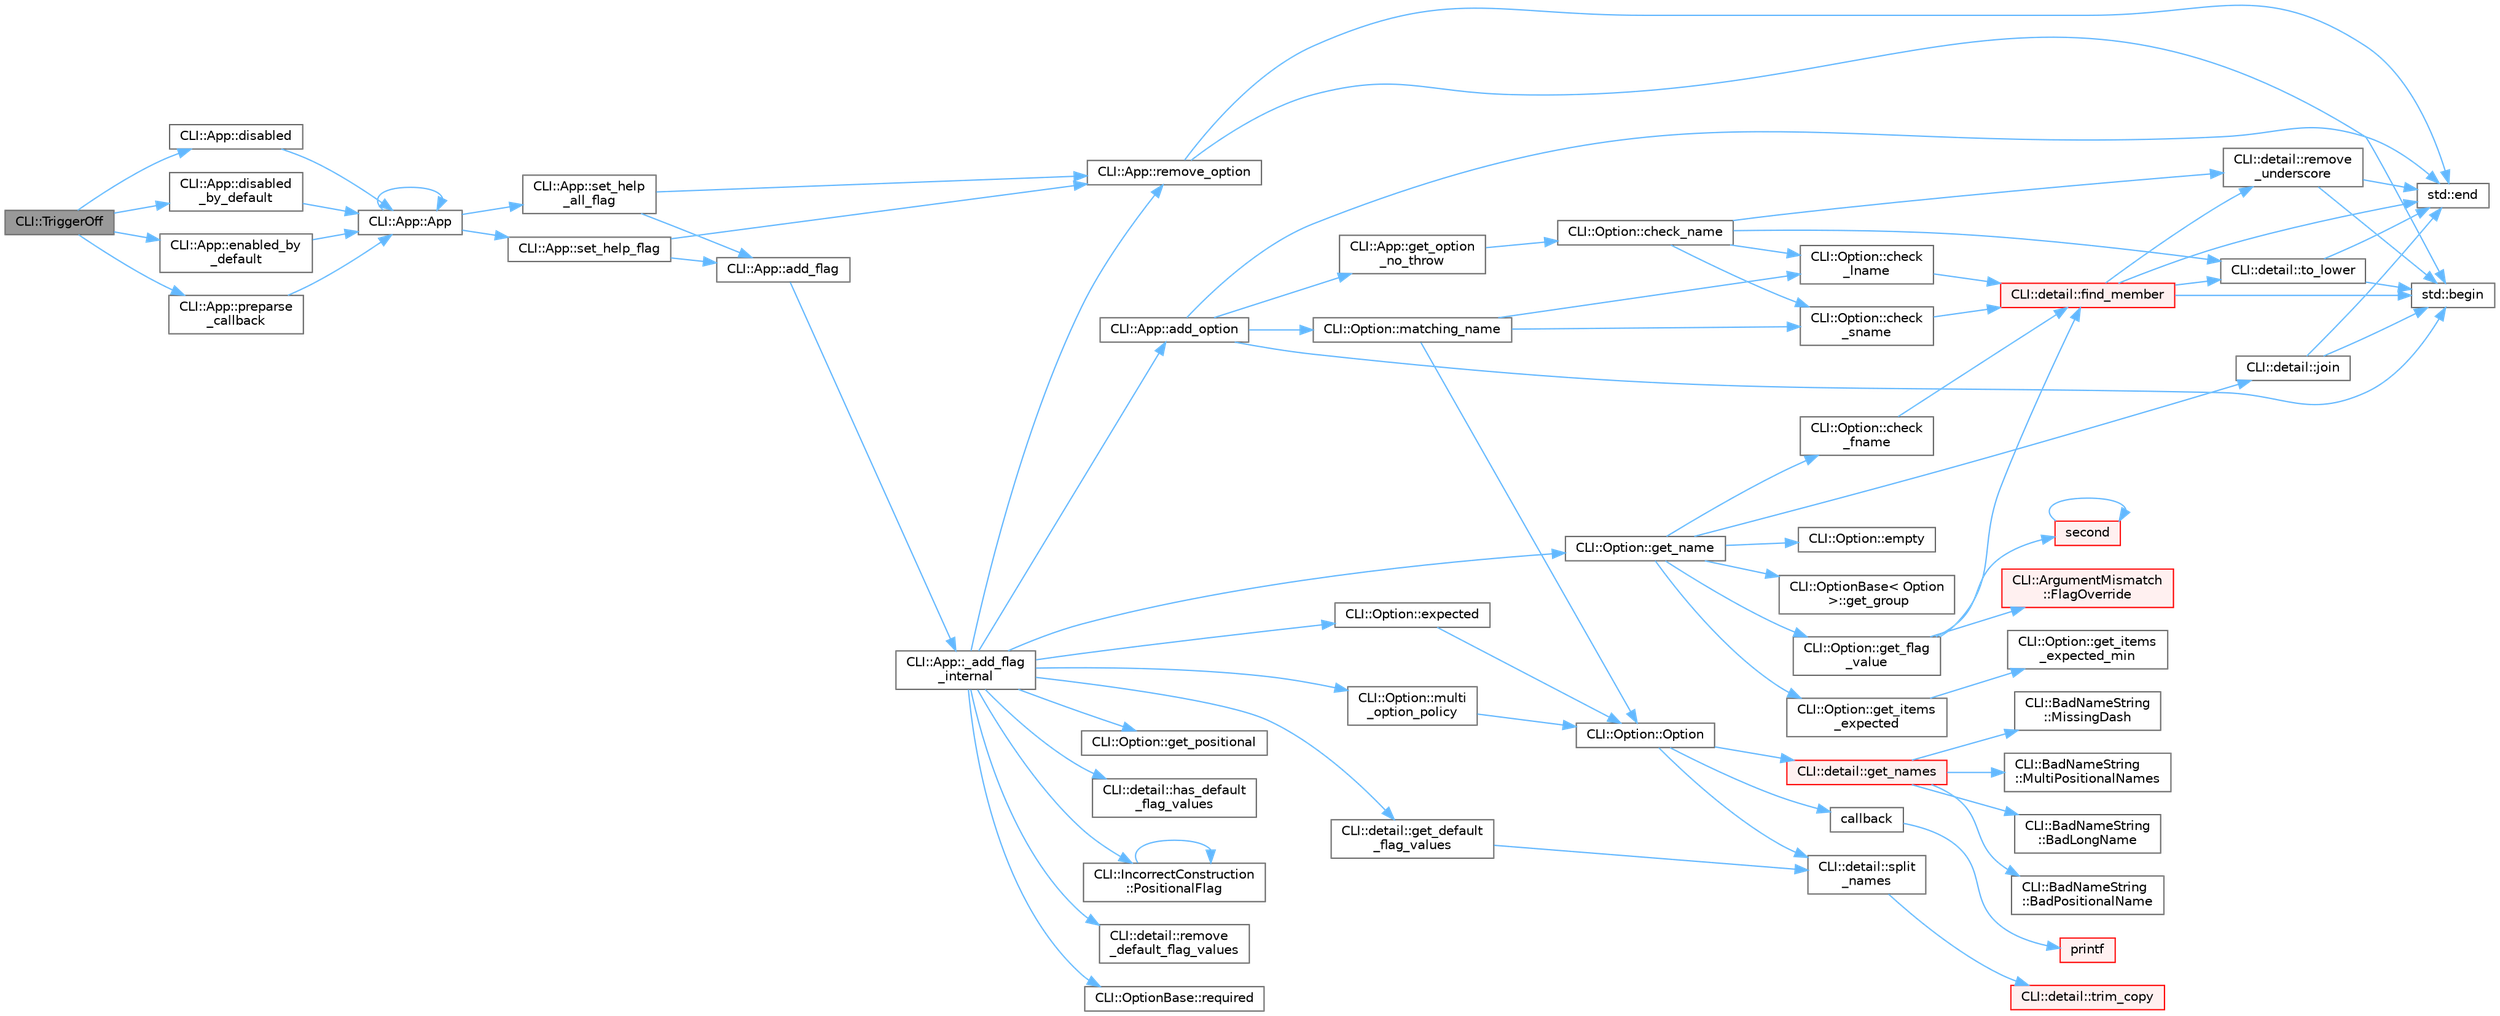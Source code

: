 digraph "CLI::TriggerOff"
{
 // LATEX_PDF_SIZE
  bgcolor="transparent";
  edge [fontname=Helvetica,fontsize=10,labelfontname=Helvetica,labelfontsize=10];
  node [fontname=Helvetica,fontsize=10,shape=box,height=0.2,width=0.4];
  rankdir="LR";
  Node1 [id="Node000001",label="CLI::TriggerOff",height=0.2,width=0.4,color="gray40", fillcolor="grey60", style="filled", fontcolor="black",tooltip="Helper function to disable one option group/subcommand when another is used"];
  Node1 -> Node2 [id="edge1_Node000001_Node000002",color="steelblue1",style="solid",tooltip=" "];
  Node2 [id="Node000002",label="CLI::App::disabled",height=0.2,width=0.4,color="grey40", fillcolor="white", style="filled",URL="$class_c_l_i_1_1_app.html#af5104a0ae06292a8cef25e428ce533c8",tooltip="Disable the subcommand or option group"];
  Node2 -> Node3 [id="edge2_Node000002_Node000003",color="steelblue1",style="solid",tooltip=" "];
  Node3 [id="Node000003",label="CLI::App::App",height=0.2,width=0.4,color="grey40", fillcolor="white", style="filled",URL="$class_c_l_i_1_1_app.html#a8f5ebc36dcdff351cce50e3d3b89974f",tooltip="Special private constructor for subcommand"];
  Node3 -> Node3 [id="edge3_Node000003_Node000003",color="steelblue1",style="solid",tooltip=" "];
  Node3 -> Node4 [id="edge4_Node000003_Node000004",color="steelblue1",style="solid",tooltip=" "];
  Node4 [id="Node000004",label="CLI::App::set_help\l_all_flag",height=0.2,width=0.4,color="grey40", fillcolor="white", style="filled",URL="$class_c_l_i_1_1_app.html#af73694f6a3cc42e29e7274b77fdb5720",tooltip="Set a help all flag, replaced the existing one if present"];
  Node4 -> Node5 [id="edge5_Node000004_Node000005",color="steelblue1",style="solid",tooltip=" "];
  Node5 [id="Node000005",label="CLI::App::add_flag",height=0.2,width=0.4,color="grey40", fillcolor="white", style="filled",URL="$class_c_l_i_1_1_app.html#a5fef22317a182fa5db1d7b1af4c89c68",tooltip="Add a flag with no description or variable assignment"];
  Node5 -> Node6 [id="edge6_Node000005_Node000006",color="steelblue1",style="solid",tooltip=" "];
  Node6 [id="Node000006",label="CLI::App::_add_flag\l_internal",height=0.2,width=0.4,color="grey40", fillcolor="white", style="filled",URL="$class_c_l_i_1_1_app.html#ac09345525410ce482948265f16f72cdf",tooltip="Internal function for adding a flag"];
  Node6 -> Node7 [id="edge7_Node000006_Node000007",color="steelblue1",style="solid",tooltip=" "];
  Node7 [id="Node000007",label="CLI::App::add_option",height=0.2,width=0.4,color="grey40", fillcolor="white", style="filled",URL="$class_c_l_i_1_1_app.html#adb68306d25a26400399d11efe7211dc4",tooltip=" "];
  Node7 -> Node8 [id="edge8_Node000007_Node000008",color="steelblue1",style="solid",tooltip=" "];
  Node8 [id="Node000008",label="std::begin",height=0.2,width=0.4,color="grey40", fillcolor="white", style="filled",URL="$namespacestd.html#aec76fc52a775d29bc4058c8e1405045a",tooltip=" "];
  Node7 -> Node9 [id="edge9_Node000007_Node000009",color="steelblue1",style="solid",tooltip=" "];
  Node9 [id="Node000009",label="std::end",height=0.2,width=0.4,color="grey40", fillcolor="white", style="filled",URL="$namespacestd.html#a35f71a4c49ddf38bb590177e3a4b2598",tooltip=" "];
  Node7 -> Node10 [id="edge10_Node000007_Node000010",color="steelblue1",style="solid",tooltip=" "];
  Node10 [id="Node000010",label="CLI::App::get_option\l_no_throw",height=0.2,width=0.4,color="grey40", fillcolor="white", style="filled",URL="$class_c_l_i_1_1_app.html#a029d50d6fdfde25e7f3e94ef2e525ccc",tooltip="Get an option by name (noexcept non-const version)"];
  Node10 -> Node11 [id="edge11_Node000010_Node000011",color="steelblue1",style="solid",tooltip=" "];
  Node11 [id="Node000011",label="CLI::Option::check_name",height=0.2,width=0.4,color="grey40", fillcolor="white", style="filled",URL="$class_c_l_i_1_1_option.html#a1f9eda27ddb1b2d520e29724d550f6a0",tooltip="Check a name. Requires \"-\" or \"--\" for short / long, supports positional name"];
  Node11 -> Node12 [id="edge12_Node000011_Node000012",color="steelblue1",style="solid",tooltip=" "];
  Node12 [id="Node000012",label="CLI::Option::check\l_lname",height=0.2,width=0.4,color="grey40", fillcolor="white", style="filled",URL="$class_c_l_i_1_1_option.html#a6e970efc39aa4984b9bb797d071ce34a",tooltip="Requires \"--\" to be removed from string"];
  Node12 -> Node13 [id="edge13_Node000012_Node000013",color="steelblue1",style="solid",tooltip=" "];
  Node13 [id="Node000013",label="CLI::detail::find_member",height=0.2,width=0.4,color="red", fillcolor="#FFF0F0", style="filled",URL="$namespace_c_l_i_1_1detail.html#ac94be0722dce2c7ff522ebc3fb80e33d",tooltip="Check if a string is a member of a list of strings and optionally ignore case or ignore underscores"];
  Node13 -> Node8 [id="edge14_Node000013_Node000008",color="steelblue1",style="solid",tooltip=" "];
  Node13 -> Node9 [id="edge15_Node000013_Node000009",color="steelblue1",style="solid",tooltip=" "];
  Node13 -> Node17 [id="edge16_Node000013_Node000017",color="steelblue1",style="solid",tooltip=" "];
  Node17 [id="Node000017",label="CLI::detail::remove\l_underscore",height=0.2,width=0.4,color="grey40", fillcolor="white", style="filled",URL="$namespace_c_l_i_1_1detail.html#a5359a7a0e33366a12e15523b100f591a",tooltip="remove underscores from a string"];
  Node17 -> Node8 [id="edge17_Node000017_Node000008",color="steelblue1",style="solid",tooltip=" "];
  Node17 -> Node9 [id="edge18_Node000017_Node000009",color="steelblue1",style="solid",tooltip=" "];
  Node13 -> Node15 [id="edge19_Node000013_Node000015",color="steelblue1",style="solid",tooltip=" "];
  Node15 [id="Node000015",label="CLI::detail::to_lower",height=0.2,width=0.4,color="grey40", fillcolor="white", style="filled",URL="$namespace_c_l_i_1_1detail.html#ae83709ec148057ec53df4383645727e9",tooltip="Return a lower case version of a string"];
  Node15 -> Node8 [id="edge20_Node000015_Node000008",color="steelblue1",style="solid",tooltip=" "];
  Node15 -> Node9 [id="edge21_Node000015_Node000009",color="steelblue1",style="solid",tooltip=" "];
  Node11 -> Node18 [id="edge22_Node000011_Node000018",color="steelblue1",style="solid",tooltip=" "];
  Node18 [id="Node000018",label="CLI::Option::check\l_sname",height=0.2,width=0.4,color="grey40", fillcolor="white", style="filled",URL="$class_c_l_i_1_1_option.html#a46e7395f6a8a720e4305aea2edb4aa7b",tooltip="Requires \"-\" to be removed from string"];
  Node18 -> Node13 [id="edge23_Node000018_Node000013",color="steelblue1",style="solid",tooltip=" "];
  Node11 -> Node17 [id="edge24_Node000011_Node000017",color="steelblue1",style="solid",tooltip=" "];
  Node11 -> Node15 [id="edge25_Node000011_Node000015",color="steelblue1",style="solid",tooltip=" "];
  Node7 -> Node19 [id="edge26_Node000007_Node000019",color="steelblue1",style="solid",tooltip=" "];
  Node19 [id="Node000019",label="CLI::Option::matching_name",height=0.2,width=0.4,color="grey40", fillcolor="white", style="filled",URL="$class_c_l_i_1_1_option.html#a67b1e51f9f873b265dac8122746fc2d7",tooltip="If options share any of the same names, find it"];
  Node19 -> Node12 [id="edge27_Node000019_Node000012",color="steelblue1",style="solid",tooltip=" "];
  Node19 -> Node18 [id="edge28_Node000019_Node000018",color="steelblue1",style="solid",tooltip=" "];
  Node19 -> Node20 [id="edge29_Node000019_Node000020",color="steelblue1",style="solid",tooltip=" "];
  Node20 [id="Node000020",label="CLI::Option::Option",height=0.2,width=0.4,color="grey40", fillcolor="white", style="filled",URL="$class_c_l_i_1_1_option.html#a577e99d3ea33598b4dc3605f544d14fc",tooltip="Making an option by hand is not defined, it must be made by the App class"];
  Node20 -> Node21 [id="edge30_Node000020_Node000021",color="steelblue1",style="solid",tooltip=" "];
  Node21 [id="Node000021",label="callback",height=0.2,width=0.4,color="grey40", fillcolor="white", style="filled",URL="$external_2spine-runtimes_2spine-sfml_2c_2example_2main_8cpp.html#a2f27b7fc84a39cace84d90f62a8d4c8e",tooltip=" "];
  Node21 -> Node22 [id="edge31_Node000021_Node000022",color="steelblue1",style="solid",tooltip=" "];
  Node22 [id="Node000022",label="printf",height=0.2,width=0.4,color="red", fillcolor="#FFF0F0", style="filled",URL="$printf_8h.html#aee3ed3a831f25f07e7be3919fff2203a",tooltip=" "];
  Node20 -> Node53 [id="edge32_Node000020_Node000053",color="steelblue1",style="solid",tooltip=" "];
  Node53 [id="Node000053",label="CLI::detail::get_names",height=0.2,width=0.4,color="red", fillcolor="#FFF0F0", style="filled",URL="$namespace_c_l_i_1_1detail.html#a6c9c870c5f7cd261e7363cb862634a3a",tooltip="Get a vector of short names, one of long names, and a single name"];
  Node53 -> Node54 [id="edge33_Node000053_Node000054",color="steelblue1",style="solid",tooltip=" "];
  Node54 [id="Node000054",label="CLI::BadNameString\l::BadLongName",height=0.2,width=0.4,color="grey40", fillcolor="white", style="filled",URL="$class_c_l_i_1_1_bad_name_string.html#a4c84dfdba8d943ad494daead50c9097d",tooltip=" "];
  Node53 -> Node55 [id="edge34_Node000053_Node000055",color="steelblue1",style="solid",tooltip=" "];
  Node55 [id="Node000055",label="CLI::BadNameString\l::BadPositionalName",height=0.2,width=0.4,color="grey40", fillcolor="white", style="filled",URL="$class_c_l_i_1_1_bad_name_string.html#a6dd4927b244bb94d306c805f87f47e4b",tooltip=" "];
  Node53 -> Node56 [id="edge35_Node000053_Node000056",color="steelblue1",style="solid",tooltip=" "];
  Node56 [id="Node000056",label="CLI::BadNameString\l::MissingDash",height=0.2,width=0.4,color="grey40", fillcolor="white", style="filled",URL="$class_c_l_i_1_1_bad_name_string.html#a17d7fdda9def1c79a9b86d04cfd35f75",tooltip=" "];
  Node53 -> Node57 [id="edge36_Node000053_Node000057",color="steelblue1",style="solid",tooltip=" "];
  Node57 [id="Node000057",label="CLI::BadNameString\l::MultiPositionalNames",height=0.2,width=0.4,color="grey40", fillcolor="white", style="filled",URL="$class_c_l_i_1_1_bad_name_string.html#ac798ab322c49c3f922e325d269070c38",tooltip=" "];
  Node20 -> Node64 [id="edge37_Node000020_Node000064",color="steelblue1",style="solid",tooltip=" "];
  Node64 [id="Node000064",label="CLI::detail::split\l_names",height=0.2,width=0.4,color="grey40", fillcolor="white", style="filled",URL="$namespace_c_l_i_1_1detail.html#ac8a8403ca4cfb40e30979111083c0c1c",tooltip=" "];
  Node64 -> Node65 [id="edge38_Node000064_Node000065",color="steelblue1",style="solid",tooltip=" "];
  Node65 [id="Node000065",label="CLI::detail::trim_copy",height=0.2,width=0.4,color="red", fillcolor="#FFF0F0", style="filled",URL="$namespace_c_l_i_1_1detail.html#a5c7b00a328b3b2da564794081646c251",tooltip="Make a copy of the string and then trim it"];
  Node6 -> Node69 [id="edge39_Node000006_Node000069",color="steelblue1",style="solid",tooltip=" "];
  Node69 [id="Node000069",label="CLI::Option::expected",height=0.2,width=0.4,color="grey40", fillcolor="white", style="filled",URL="$class_c_l_i_1_1_option.html#a0b7cf6e62c1800a53ad314772eef6ed1",tooltip="Set the number of expected arguments"];
  Node69 -> Node20 [id="edge40_Node000069_Node000020",color="steelblue1",style="solid",tooltip=" "];
  Node6 -> Node70 [id="edge41_Node000006_Node000070",color="steelblue1",style="solid",tooltip=" "];
  Node70 [id="Node000070",label="CLI::detail::get_default\l_flag_values",height=0.2,width=0.4,color="grey40", fillcolor="white", style="filled",URL="$namespace_c_l_i_1_1detail.html#a01343c353c26ada5379fb84cbd3b01c8",tooltip="extract default flag values either {def} or starting with a !"];
  Node70 -> Node64 [id="edge42_Node000070_Node000064",color="steelblue1",style="solid",tooltip=" "];
  Node6 -> Node71 [id="edge43_Node000006_Node000071",color="steelblue1",style="solid",tooltip=" "];
  Node71 [id="Node000071",label="CLI::Option::get_name",height=0.2,width=0.4,color="grey40", fillcolor="white", style="filled",URL="$class_c_l_i_1_1_option.html#a47e135d5198fd9df5b481091d2538b60",tooltip="Gets a comma separated list of names. Will include / prefer the positional name if positional is true..."];
  Node71 -> Node72 [id="edge44_Node000071_Node000072",color="steelblue1",style="solid",tooltip=" "];
  Node72 [id="Node000072",label="CLI::Option::check\l_fname",height=0.2,width=0.4,color="grey40", fillcolor="white", style="filled",URL="$class_c_l_i_1_1_option.html#a331870cf4db8893cac3af126aac487a8",tooltip="Requires \"--\" to be removed from string"];
  Node72 -> Node13 [id="edge45_Node000072_Node000013",color="steelblue1",style="solid",tooltip=" "];
  Node71 -> Node73 [id="edge46_Node000071_Node000073",color="steelblue1",style="solid",tooltip=" "];
  Node73 [id="Node000073",label="CLI::Option::empty",height=0.2,width=0.4,color="grey40", fillcolor="white", style="filled",URL="$class_c_l_i_1_1_option.html#ab9d324306095b7af93bc09812f5b4dec",tooltip="True if the option was not passed"];
  Node71 -> Node74 [id="edge47_Node000071_Node000074",color="steelblue1",style="solid",tooltip=" "];
  Node74 [id="Node000074",label="CLI::Option::get_flag\l_value",height=0.2,width=0.4,color="grey40", fillcolor="white", style="filled",URL="$class_c_l_i_1_1_option.html#aa006173c1a09b0ed01bff4b305b042ca",tooltip=" "];
  Node74 -> Node13 [id="edge48_Node000074_Node000013",color="steelblue1",style="solid",tooltip=" "];
  Node74 -> Node75 [id="edge49_Node000074_Node000075",color="steelblue1",style="solid",tooltip=" "];
  Node75 [id="Node000075",label="CLI::ArgumentMismatch\l::FlagOverride",height=0.2,width=0.4,color="red", fillcolor="#FFF0F0", style="filled",URL="$class_c_l_i_1_1_argument_mismatch.html#af40fccb119664c7c5025bba76fb2d7e2",tooltip=" "];
  Node74 -> Node79 [id="edge50_Node000074_Node000079",color="steelblue1",style="solid",tooltip=" "];
  Node79 [id="Node000079",label="second",height=0.2,width=0.4,color="red", fillcolor="#FFF0F0", style="filled",URL="$second___n_o_n_e_8f.html#ae9f971a8b343bd2fcb85c3b16da97f10",tooltip="SECOND returns nothing"];
  Node79 -> Node79 [id="edge51_Node000079_Node000079",color="steelblue1",style="solid",tooltip=" "];
  Node71 -> Node80 [id="edge52_Node000071_Node000080",color="steelblue1",style="solid",tooltip=" "];
  Node80 [id="Node000080",label="CLI::OptionBase\< Option\l \>::get_group",height=0.2,width=0.4,color="grey40", fillcolor="white", style="filled",URL="$class_c_l_i_1_1_option_base.html#aeb86193da05c10a12814ce45d2d16e0d",tooltip=" "];
  Node71 -> Node81 [id="edge53_Node000071_Node000081",color="steelblue1",style="solid",tooltip=" "];
  Node81 [id="Node000081",label="CLI::Option::get_items\l_expected",height=0.2,width=0.4,color="grey40", fillcolor="white", style="filled",URL="$class_c_l_i_1_1_option.html#aa12c4f65cf2ac9c58ebe050c46603fc0",tooltip="The total min number of expected string values to be used"];
  Node81 -> Node82 [id="edge54_Node000081_Node000082",color="steelblue1",style="solid",tooltip=" "];
  Node82 [id="Node000082",label="CLI::Option::get_items\l_expected_min",height=0.2,width=0.4,color="grey40", fillcolor="white", style="filled",URL="$class_c_l_i_1_1_option.html#a65f68eaa288d2608560ae87f3c36f6fa",tooltip="The total min number of expected string values to be used"];
  Node71 -> Node83 [id="edge55_Node000071_Node000083",color="steelblue1",style="solid",tooltip=" "];
  Node83 [id="Node000083",label="CLI::detail::join",height=0.2,width=0.4,color="grey40", fillcolor="white", style="filled",URL="$namespace_c_l_i_1_1detail.html#ab351f13ec104e2cba19ec6baf4a552f6",tooltip="Simple function to join a string"];
  Node83 -> Node8 [id="edge56_Node000083_Node000008",color="steelblue1",style="solid",tooltip=" "];
  Node83 -> Node9 [id="edge57_Node000083_Node000009",color="steelblue1",style="solid",tooltip=" "];
  Node6 -> Node84 [id="edge58_Node000006_Node000084",color="steelblue1",style="solid",tooltip=" "];
  Node84 [id="Node000084",label="CLI::Option::get_positional",height=0.2,width=0.4,color="grey40", fillcolor="white", style="filled",URL="$class_c_l_i_1_1_option.html#a0f23a3a1ed7c5a47585117a4c9f27120",tooltip="True if the argument can be given directly"];
  Node6 -> Node85 [id="edge59_Node000006_Node000085",color="steelblue1",style="solid",tooltip=" "];
  Node85 [id="Node000085",label="CLI::detail::has_default\l_flag_values",height=0.2,width=0.4,color="grey40", fillcolor="white", style="filled",URL="$namespace_c_l_i_1_1detail.html#ae89da9fa11d234a8bf504d6ec85133cc",tooltip="check if the flag definitions has possible false flags"];
  Node6 -> Node86 [id="edge60_Node000006_Node000086",color="steelblue1",style="solid",tooltip=" "];
  Node86 [id="Node000086",label="CLI::Option::multi\l_option_policy",height=0.2,width=0.4,color="grey40", fillcolor="white", style="filled",URL="$class_c_l_i_1_1_option.html#a849a0cf07784e81b514761722a0d9efc",tooltip="Take the last argument if given multiple times (or another policy)"];
  Node86 -> Node20 [id="edge61_Node000086_Node000020",color="steelblue1",style="solid",tooltip=" "];
  Node6 -> Node87 [id="edge62_Node000006_Node000087",color="steelblue1",style="solid",tooltip=" "];
  Node87 [id="Node000087",label="CLI::IncorrectConstruction\l::PositionalFlag",height=0.2,width=0.4,color="grey40", fillcolor="white", style="filled",URL="$class_c_l_i_1_1_incorrect_construction.html#a90eef424efd6e5b6cb8874ba2e53ce08",tooltip=" "];
  Node87 -> Node87 [id="edge63_Node000087_Node000087",color="steelblue1",style="solid",tooltip=" "];
  Node6 -> Node88 [id="edge64_Node000006_Node000088",color="steelblue1",style="solid",tooltip=" "];
  Node88 [id="Node000088",label="CLI::detail::remove\l_default_flag_values",height=0.2,width=0.4,color="grey40", fillcolor="white", style="filled",URL="$namespace_c_l_i_1_1detail.html#a35553311017b07811ce81db2f560cb3d",tooltip=" "];
  Node6 -> Node89 [id="edge65_Node000006_Node000089",color="steelblue1",style="solid",tooltip=" "];
  Node89 [id="Node000089",label="CLI::App::remove_option",height=0.2,width=0.4,color="grey40", fillcolor="white", style="filled",URL="$class_c_l_i_1_1_app.html#a8e09991d2a23ae48aff139c8eda5f6c7",tooltip="Removes an option from the App. Takes an option pointer. Returns true if found and removed."];
  Node89 -> Node8 [id="edge66_Node000089_Node000008",color="steelblue1",style="solid",tooltip=" "];
  Node89 -> Node9 [id="edge67_Node000089_Node000009",color="steelblue1",style="solid",tooltip=" "];
  Node6 -> Node90 [id="edge68_Node000006_Node000090",color="steelblue1",style="solid",tooltip=" "];
  Node90 [id="Node000090",label="CLI::OptionBase::required",height=0.2,width=0.4,color="grey40", fillcolor="white", style="filled",URL="$class_c_l_i_1_1_option_base.html#af18d4c8d8c2392b6947db9179110289a",tooltip="Set the option as required"];
  Node4 -> Node89 [id="edge69_Node000004_Node000089",color="steelblue1",style="solid",tooltip=" "];
  Node3 -> Node91 [id="edge70_Node000003_Node000091",color="steelblue1",style="solid",tooltip=" "];
  Node91 [id="Node000091",label="CLI::App::set_help_flag",height=0.2,width=0.4,color="grey40", fillcolor="white", style="filled",URL="$class_c_l_i_1_1_app.html#a0d5c8de603f1911aee549b649c68e083",tooltip="Set a help flag, replace the existing one if present"];
  Node91 -> Node5 [id="edge71_Node000091_Node000005",color="steelblue1",style="solid",tooltip=" "];
  Node91 -> Node89 [id="edge72_Node000091_Node000089",color="steelblue1",style="solid",tooltip=" "];
  Node1 -> Node92 [id="edge73_Node000001_Node000092",color="steelblue1",style="solid",tooltip=" "];
  Node92 [id="Node000092",label="CLI::App::disabled\l_by_default",height=0.2,width=0.4,color="grey40", fillcolor="white", style="filled",URL="$class_c_l_i_1_1_app.html#a1d4af11ac48929ee486482ea7b2cfe4f",tooltip="Set the subcommand to be disabled by default, so on clear(), at the start of each parse it is disable..."];
  Node92 -> Node3 [id="edge74_Node000092_Node000003",color="steelblue1",style="solid",tooltip=" "];
  Node1 -> Node93 [id="edge75_Node000001_Node000093",color="steelblue1",style="solid",tooltip=" "];
  Node93 [id="Node000093",label="CLI::App::enabled_by\l_default",height=0.2,width=0.4,color="grey40", fillcolor="white", style="filled",URL="$class_c_l_i_1_1_app.html#a7d58a9da106a0fb723eda4bd56017523",tooltip=" "];
  Node93 -> Node3 [id="edge76_Node000093_Node000003",color="steelblue1",style="solid",tooltip=" "];
  Node1 -> Node94 [id="edge77_Node000001_Node000094",color="steelblue1",style="solid",tooltip=" "];
  Node94 [id="Node000094",label="CLI::App::preparse\l_callback",height=0.2,width=0.4,color="grey40", fillcolor="white", style="filled",URL="$class_c_l_i_1_1_app.html#a94045b9a983dd80d8fa1b477422c7849",tooltip=" "];
  Node94 -> Node3 [id="edge78_Node000094_Node000003",color="steelblue1",style="solid",tooltip=" "];
}
